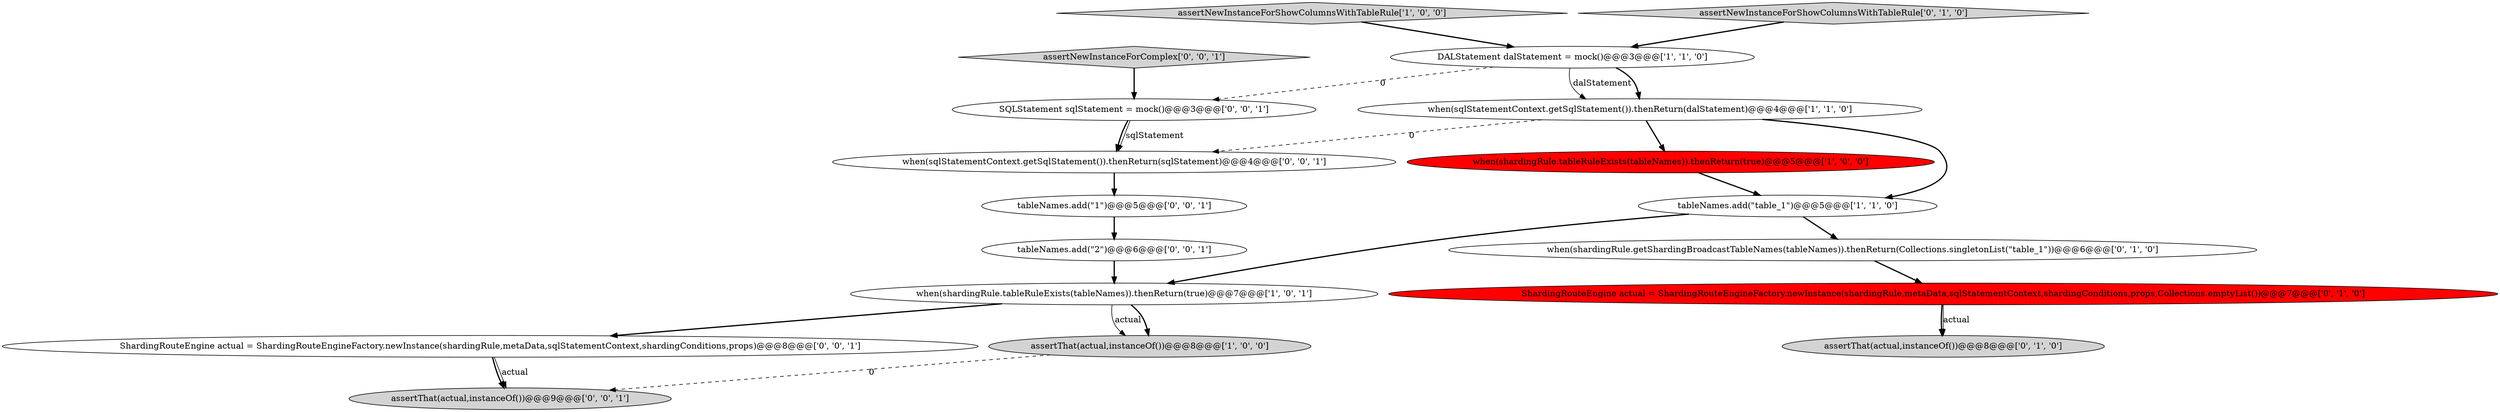 digraph {
17 [style = filled, label = "assertNewInstanceForComplex['0', '0', '1']", fillcolor = lightgray, shape = diamond image = "AAA0AAABBB3BBB"];
10 [style = filled, label = "when(shardingRule.getShardingBroadcastTableNames(tableNames)).thenReturn(Collections.singletonList(\"table_1\"))@@@6@@@['0', '1', '0']", fillcolor = white, shape = ellipse image = "AAA0AAABBB2BBB"];
14 [style = filled, label = "SQLStatement sqlStatement = mock()@@@3@@@['0', '0', '1']", fillcolor = white, shape = ellipse image = "AAA0AAABBB3BBB"];
0 [style = filled, label = "when(shardingRule.tableRuleExists(tableNames)).thenReturn(true)@@@7@@@['1', '0', '1']", fillcolor = white, shape = ellipse image = "AAA0AAABBB1BBB"];
2 [style = filled, label = "assertNewInstanceForShowColumnsWithTableRule['1', '0', '0']", fillcolor = lightgray, shape = diamond image = "AAA0AAABBB1BBB"];
4 [style = filled, label = "when(sqlStatementContext.getSqlStatement()).thenReturn(dalStatement)@@@4@@@['1', '1', '0']", fillcolor = white, shape = ellipse image = "AAA0AAABBB1BBB"];
11 [style = filled, label = "tableNames.add(\"2\")@@@6@@@['0', '0', '1']", fillcolor = white, shape = ellipse image = "AAA0AAABBB3BBB"];
3 [style = filled, label = "DALStatement dalStatement = mock()@@@3@@@['1', '1', '0']", fillcolor = white, shape = ellipse image = "AAA0AAABBB1BBB"];
6 [style = filled, label = "tableNames.add(\"table_1\")@@@5@@@['1', '1', '0']", fillcolor = white, shape = ellipse image = "AAA0AAABBB1BBB"];
1 [style = filled, label = "assertThat(actual,instanceOf())@@@8@@@['1', '0', '0']", fillcolor = lightgray, shape = ellipse image = "AAA0AAABBB1BBB"];
8 [style = filled, label = "ShardingRouteEngine actual = ShardingRouteEngineFactory.newInstance(shardingRule,metaData,sqlStatementContext,shardingConditions,props,Collections.emptyList())@@@7@@@['0', '1', '0']", fillcolor = red, shape = ellipse image = "AAA1AAABBB2BBB"];
16 [style = filled, label = "tableNames.add(\"1\")@@@5@@@['0', '0', '1']", fillcolor = white, shape = ellipse image = "AAA0AAABBB3BBB"];
12 [style = filled, label = "assertThat(actual,instanceOf())@@@9@@@['0', '0', '1']", fillcolor = lightgray, shape = ellipse image = "AAA0AAABBB3BBB"];
13 [style = filled, label = "ShardingRouteEngine actual = ShardingRouteEngineFactory.newInstance(shardingRule,metaData,sqlStatementContext,shardingConditions,props)@@@8@@@['0', '0', '1']", fillcolor = white, shape = ellipse image = "AAA0AAABBB3BBB"];
7 [style = filled, label = "assertThat(actual,instanceOf())@@@8@@@['0', '1', '0']", fillcolor = lightgray, shape = ellipse image = "AAA0AAABBB2BBB"];
5 [style = filled, label = "when(shardingRule.tableRuleExists(tableNames)).thenReturn(true)@@@5@@@['1', '0', '0']", fillcolor = red, shape = ellipse image = "AAA1AAABBB1BBB"];
15 [style = filled, label = "when(sqlStatementContext.getSqlStatement()).thenReturn(sqlStatement)@@@4@@@['0', '0', '1']", fillcolor = white, shape = ellipse image = "AAA0AAABBB3BBB"];
9 [style = filled, label = "assertNewInstanceForShowColumnsWithTableRule['0', '1', '0']", fillcolor = lightgray, shape = diamond image = "AAA0AAABBB2BBB"];
16->11 [style = bold, label=""];
0->13 [style = bold, label=""];
4->6 [style = bold, label=""];
2->3 [style = bold, label=""];
3->4 [style = solid, label="dalStatement"];
0->1 [style = solid, label="actual"];
6->0 [style = bold, label=""];
15->16 [style = bold, label=""];
3->4 [style = bold, label=""];
8->7 [style = solid, label="actual"];
8->7 [style = bold, label=""];
14->15 [style = solid, label="sqlStatement"];
1->12 [style = dashed, label="0"];
11->0 [style = bold, label=""];
13->12 [style = bold, label=""];
5->6 [style = bold, label=""];
10->8 [style = bold, label=""];
17->14 [style = bold, label=""];
0->1 [style = bold, label=""];
4->15 [style = dashed, label="0"];
6->10 [style = bold, label=""];
9->3 [style = bold, label=""];
14->15 [style = bold, label=""];
3->14 [style = dashed, label="0"];
13->12 [style = solid, label="actual"];
4->5 [style = bold, label=""];
}
